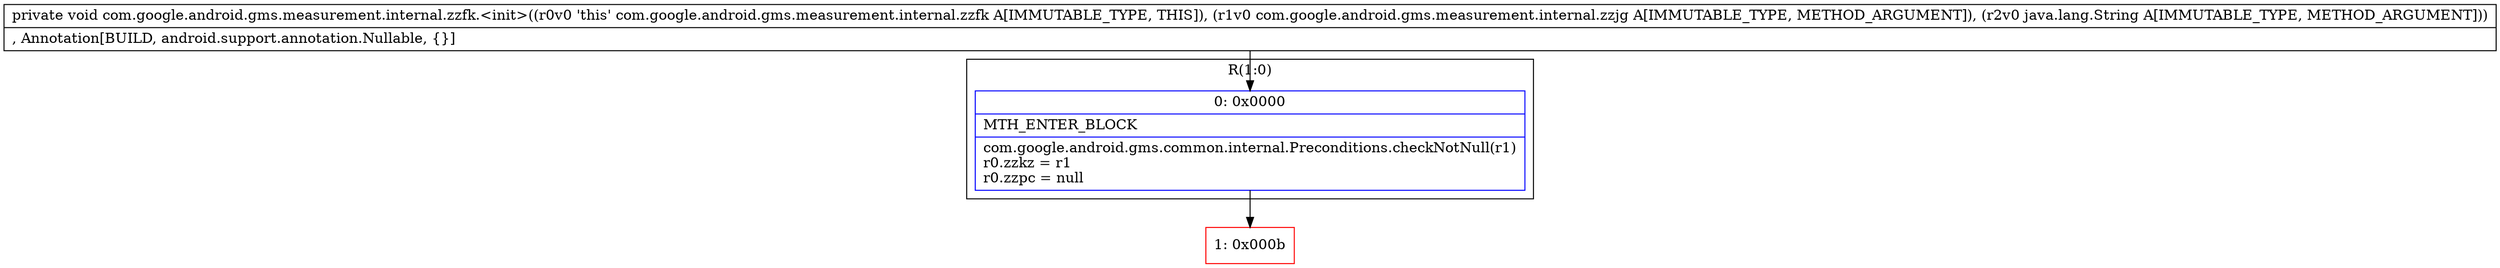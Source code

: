 digraph "CFG forcom.google.android.gms.measurement.internal.zzfk.\<init\>(Lcom\/google\/android\/gms\/measurement\/internal\/zzjg;Ljava\/lang\/String;)V" {
subgraph cluster_Region_372091314 {
label = "R(1:0)";
node [shape=record,color=blue];
Node_0 [shape=record,label="{0\:\ 0x0000|MTH_ENTER_BLOCK\l|com.google.android.gms.common.internal.Preconditions.checkNotNull(r1)\lr0.zzkz = r1\lr0.zzpc = null\l}"];
}
Node_1 [shape=record,color=red,label="{1\:\ 0x000b}"];
MethodNode[shape=record,label="{private void com.google.android.gms.measurement.internal.zzfk.\<init\>((r0v0 'this' com.google.android.gms.measurement.internal.zzfk A[IMMUTABLE_TYPE, THIS]), (r1v0 com.google.android.gms.measurement.internal.zzjg A[IMMUTABLE_TYPE, METHOD_ARGUMENT]), (r2v0 java.lang.String A[IMMUTABLE_TYPE, METHOD_ARGUMENT]))  | , Annotation[BUILD, android.support.annotation.Nullable, \{\}]\l}"];
MethodNode -> Node_0;
Node_0 -> Node_1;
}

